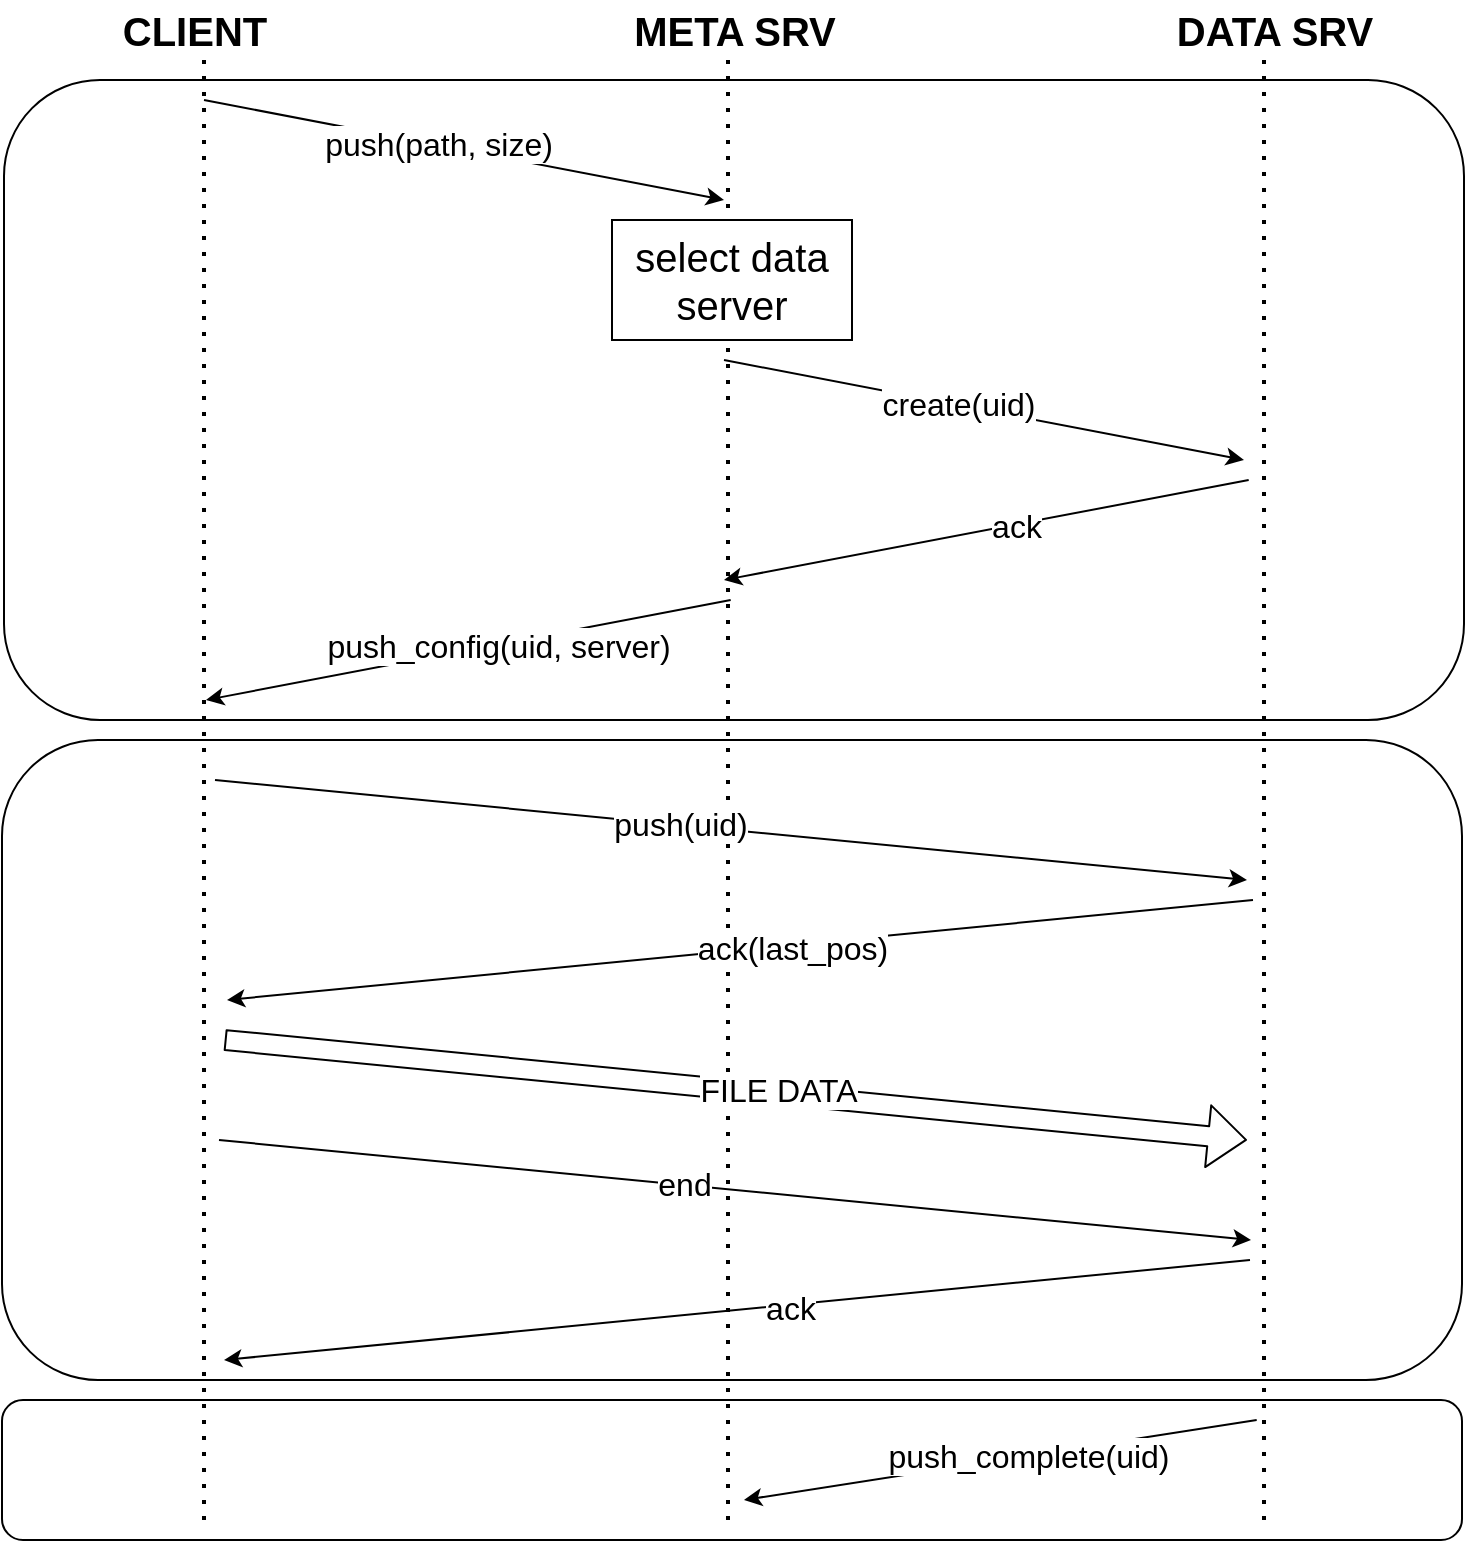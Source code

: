 <mxfile version="13.6.6" type="github"><diagram id="XRu48bGMbLp25wE2rFDU" name="Page-1"><mxGraphModel dx="1021" dy="548" grid="1" gridSize="10" guides="1" tooltips="1" connect="1" arrows="1" fold="1" page="1" pageScale="1" pageWidth="827" pageHeight="1169" math="0" shadow="0"><root><mxCell id="0"/><mxCell id="1" parent="0"/><mxCell id="jz_MTZWQlmgqcUxg6ZaU-41" value="" style="rounded=1;whiteSpace=wrap;html=1;fontSize=16;" vertex="1" parent="1"><mxGeometry x="49" y="800" width="730" height="70" as="geometry"/></mxCell><mxCell id="jz_MTZWQlmgqcUxg6ZaU-39" value="" style="rounded=1;whiteSpace=wrap;html=1;fontSize=16;" vertex="1" parent="1"><mxGeometry x="49" y="470" width="730" height="320" as="geometry"/></mxCell><mxCell id="jz_MTZWQlmgqcUxg6ZaU-38" value="" style="rounded=1;whiteSpace=wrap;html=1;fontSize=16;" vertex="1" parent="1"><mxGeometry x="50" y="140" width="730" height="320" as="geometry"/></mxCell><mxCell id="jz_MTZWQlmgqcUxg6ZaU-21" value="" style="endArrow=none;dashed=1;html=1;dashPattern=1 3;strokeWidth=2;fontSize=12;" edge="1" parent="1"><mxGeometry width="50" height="50" relative="1" as="geometry"><mxPoint x="412" y="860.0" as="sourcePoint"/><mxPoint x="412" y="130" as="targetPoint"/></mxGeometry></mxCell><mxCell id="jz_MTZWQlmgqcUxg6ZaU-1" value="CLIENT" style="text;html=1;align=center;verticalAlign=middle;resizable=0;points=[];autosize=1;fontSize=20;fontStyle=1" vertex="1" parent="1"><mxGeometry x="100" y="100" width="90" height="30" as="geometry"/></mxCell><mxCell id="jz_MTZWQlmgqcUxg6ZaU-2" value="META SRV" style="text;html=1;align=center;verticalAlign=middle;resizable=0;points=[];autosize=1;fontSize=20;fontStyle=1" vertex="1" parent="1"><mxGeometry x="355" y="100" width="120" height="30" as="geometry"/></mxCell><mxCell id="jz_MTZWQlmgqcUxg6ZaU-3" value="DATA SRV" style="text;html=1;align=center;verticalAlign=middle;resizable=0;points=[];autosize=1;fontSize=20;fontStyle=1" vertex="1" parent="1"><mxGeometry x="625" y="100" width="120" height="30" as="geometry"/></mxCell><mxCell id="jz_MTZWQlmgqcUxg6ZaU-4" value="" style="endArrow=classic;html=1;fontSize=20;" edge="1" parent="1"><mxGeometry width="50" height="50" relative="1" as="geometry"><mxPoint x="150" y="150" as="sourcePoint"/><mxPoint x="410" y="200" as="targetPoint"/></mxGeometry></mxCell><mxCell id="jz_MTZWQlmgqcUxg6ZaU-5" value="&lt;div style=&quot;font-size: 16px;&quot;&gt;&lt;font style=&quot;font-size: 16px;&quot;&gt;push(path, size)&lt;/font&gt;&lt;/div&gt;" style="edgeLabel;html=1;align=center;verticalAlign=middle;resizable=0;points=[];fontSize=16;" vertex="1" connectable="0" parent="jz_MTZWQlmgqcUxg6ZaU-4"><mxGeometry x="-0.102" y="1" relative="1" as="geometry"><mxPoint as="offset"/></mxGeometry></mxCell><mxCell id="jz_MTZWQlmgqcUxg6ZaU-10" value="" style="endArrow=classic;html=1;fontSize=16;" edge="1" parent="1"><mxGeometry width="50" height="50" relative="1" as="geometry"><mxPoint x="410" y="280" as="sourcePoint"/><mxPoint x="670" y="330" as="targetPoint"/></mxGeometry></mxCell><mxCell id="jz_MTZWQlmgqcUxg6ZaU-11" value="create(uid)" style="edgeLabel;html=1;align=center;verticalAlign=middle;resizable=0;points=[];fontSize=16;" vertex="1" connectable="0" parent="jz_MTZWQlmgqcUxg6ZaU-10"><mxGeometry x="-0.102" y="1" relative="1" as="geometry"><mxPoint as="offset"/></mxGeometry></mxCell><mxCell id="jz_MTZWQlmgqcUxg6ZaU-13" value="" style="endArrow=classic;html=1;fontSize=16;" edge="1" parent="1"><mxGeometry width="50" height="50" relative="1" as="geometry"><mxPoint x="672.35" y="340" as="sourcePoint"/><mxPoint x="410" y="390" as="targetPoint"/></mxGeometry></mxCell><mxCell id="jz_MTZWQlmgqcUxg6ZaU-15" value="&lt;div style=&quot;font-size: 16px;&quot;&gt;ack&lt;/div&gt;" style="edgeLabel;html=1;align=center;verticalAlign=middle;resizable=0;points=[];fontSize=16;" vertex="1" connectable="0" parent="jz_MTZWQlmgqcUxg6ZaU-13"><mxGeometry x="-0.108" relative="1" as="geometry"><mxPoint as="offset"/></mxGeometry></mxCell><mxCell id="jz_MTZWQlmgqcUxg6ZaU-16" value="" style="endArrow=classic;html=1;fontSize=16;" edge="1" parent="1"><mxGeometry width="50" height="50" relative="1" as="geometry"><mxPoint x="413.35" y="400" as="sourcePoint"/><mxPoint x="151" y="450" as="targetPoint"/></mxGeometry></mxCell><mxCell id="jz_MTZWQlmgqcUxg6ZaU-17" value="push_config(uid, server)" style="edgeLabel;html=1;align=center;verticalAlign=middle;resizable=0;points=[];fontSize=16;" vertex="1" connectable="0" parent="jz_MTZWQlmgqcUxg6ZaU-16"><mxGeometry x="-0.108" relative="1" as="geometry"><mxPoint as="offset"/></mxGeometry></mxCell><mxCell id="jz_MTZWQlmgqcUxg6ZaU-18" value="" style="endArrow=classic;html=1;fontSize=16;" edge="1" parent="1"><mxGeometry width="50" height="50" relative="1" as="geometry"><mxPoint x="155.5" y="490" as="sourcePoint"/><mxPoint x="671.5" y="540" as="targetPoint"/></mxGeometry></mxCell><mxCell id="jz_MTZWQlmgqcUxg6ZaU-19" value="&lt;font style=&quot;font-size: 16px;&quot;&gt;push(uid)&lt;/font&gt;" style="edgeLabel;html=1;align=center;verticalAlign=middle;resizable=0;points=[];fontSize=16;" vertex="1" connectable="0" parent="jz_MTZWQlmgqcUxg6ZaU-18"><mxGeometry x="-0.102" y="1" relative="1" as="geometry"><mxPoint as="offset"/></mxGeometry></mxCell><mxCell id="jz_MTZWQlmgqcUxg6ZaU-20" value="" style="endArrow=none;dashed=1;html=1;dashPattern=1 3;strokeWidth=2;fontSize=12;" edge="1" parent="1"><mxGeometry width="50" height="50" relative="1" as="geometry"><mxPoint x="150" y="860" as="sourcePoint"/><mxPoint x="150" y="130" as="targetPoint"/></mxGeometry></mxCell><mxCell id="jz_MTZWQlmgqcUxg6ZaU-22" value="" style="endArrow=none;dashed=1;html=1;dashPattern=1 3;strokeWidth=2;fontSize=12;" edge="1" parent="1"><mxGeometry width="50" height="50" relative="1" as="geometry"><mxPoint x="680" y="860.0" as="sourcePoint"/><mxPoint x="680" y="130" as="targetPoint"/></mxGeometry></mxCell><mxCell id="jz_MTZWQlmgqcUxg6ZaU-9" value="&lt;div&gt;select data server&lt;/div&gt;" style="rounded=0;whiteSpace=wrap;html=1;fontSize=20;" vertex="1" parent="1"><mxGeometry x="354" y="210" width="120" height="60" as="geometry"/></mxCell><mxCell id="jz_MTZWQlmgqcUxg6ZaU-23" value="" style="endArrow=classic;html=1;fontSize=16;" edge="1" parent="1"><mxGeometry width="50" height="50" relative="1" as="geometry"><mxPoint x="674.5" y="550" as="sourcePoint"/><mxPoint x="161.5" y="600" as="targetPoint"/></mxGeometry></mxCell><mxCell id="jz_MTZWQlmgqcUxg6ZaU-24" value="ack(last_pos)" style="edgeLabel;html=1;align=center;verticalAlign=middle;resizable=0;points=[];fontSize=16;" vertex="1" connectable="0" parent="jz_MTZWQlmgqcUxg6ZaU-23"><mxGeometry x="-0.102" y="1" relative="1" as="geometry"><mxPoint as="offset"/></mxGeometry></mxCell><mxCell id="jz_MTZWQlmgqcUxg6ZaU-25" value="" style="shape=flexArrow;endArrow=classic;html=1;fontSize=16;" edge="1" parent="1"><mxGeometry width="50" height="50" relative="1" as="geometry"><mxPoint x="160.324" y="620" as="sourcePoint"/><mxPoint x="671.5" y="670" as="targetPoint"/></mxGeometry></mxCell><mxCell id="jz_MTZWQlmgqcUxg6ZaU-26" value="FILE DATA" style="edgeLabel;html=1;align=center;verticalAlign=middle;resizable=0;points=[];fontSize=16;" vertex="1" connectable="0" parent="jz_MTZWQlmgqcUxg6ZaU-25"><mxGeometry x="0.082" y="2" relative="1" as="geometry"><mxPoint as="offset"/></mxGeometry></mxCell><mxCell id="jz_MTZWQlmgqcUxg6ZaU-27" value="" style="endArrow=classic;html=1;fontSize=16;" edge="1" parent="1"><mxGeometry width="50" height="50" relative="1" as="geometry"><mxPoint x="157.5" y="670" as="sourcePoint"/><mxPoint x="673.5" y="720" as="targetPoint"/></mxGeometry></mxCell><mxCell id="jz_MTZWQlmgqcUxg6ZaU-28" value="&lt;div&gt;end&lt;/div&gt;" style="edgeLabel;html=1;align=center;verticalAlign=middle;resizable=0;points=[];fontSize=16;" vertex="1" connectable="0" parent="jz_MTZWQlmgqcUxg6ZaU-27"><mxGeometry x="-0.102" y="1" relative="1" as="geometry"><mxPoint as="offset"/></mxGeometry></mxCell><mxCell id="jz_MTZWQlmgqcUxg6ZaU-31" value="" style="endArrow=classic;html=1;fontSize=16;" edge="1" parent="1"><mxGeometry width="50" height="50" relative="1" as="geometry"><mxPoint x="673.0" y="730" as="sourcePoint"/><mxPoint x="160" y="780" as="targetPoint"/></mxGeometry></mxCell><mxCell id="jz_MTZWQlmgqcUxg6ZaU-32" value="&lt;div&gt;ack&lt;/div&gt;" style="edgeLabel;html=1;align=center;verticalAlign=middle;resizable=0;points=[];fontSize=16;" vertex="1" connectable="0" parent="jz_MTZWQlmgqcUxg6ZaU-31"><mxGeometry x="-0.102" y="1" relative="1" as="geometry"><mxPoint as="offset"/></mxGeometry></mxCell><mxCell id="jz_MTZWQlmgqcUxg6ZaU-33" value="" style="endArrow=classic;html=1;fontSize=16;" edge="1" parent="1"><mxGeometry width="50" height="50" relative="1" as="geometry"><mxPoint x="676.35" y="810" as="sourcePoint"/><mxPoint x="420" y="850" as="targetPoint"/></mxGeometry></mxCell><mxCell id="jz_MTZWQlmgqcUxg6ZaU-34" value="&lt;div&gt;push_complete(uid)&lt;/div&gt;" style="edgeLabel;html=1;align=center;verticalAlign=middle;resizable=0;points=[];fontSize=16;" vertex="1" connectable="0" parent="jz_MTZWQlmgqcUxg6ZaU-33"><mxGeometry x="-0.108" relative="1" as="geometry"><mxPoint as="offset"/></mxGeometry></mxCell></root></mxGraphModel></diagram></mxfile>